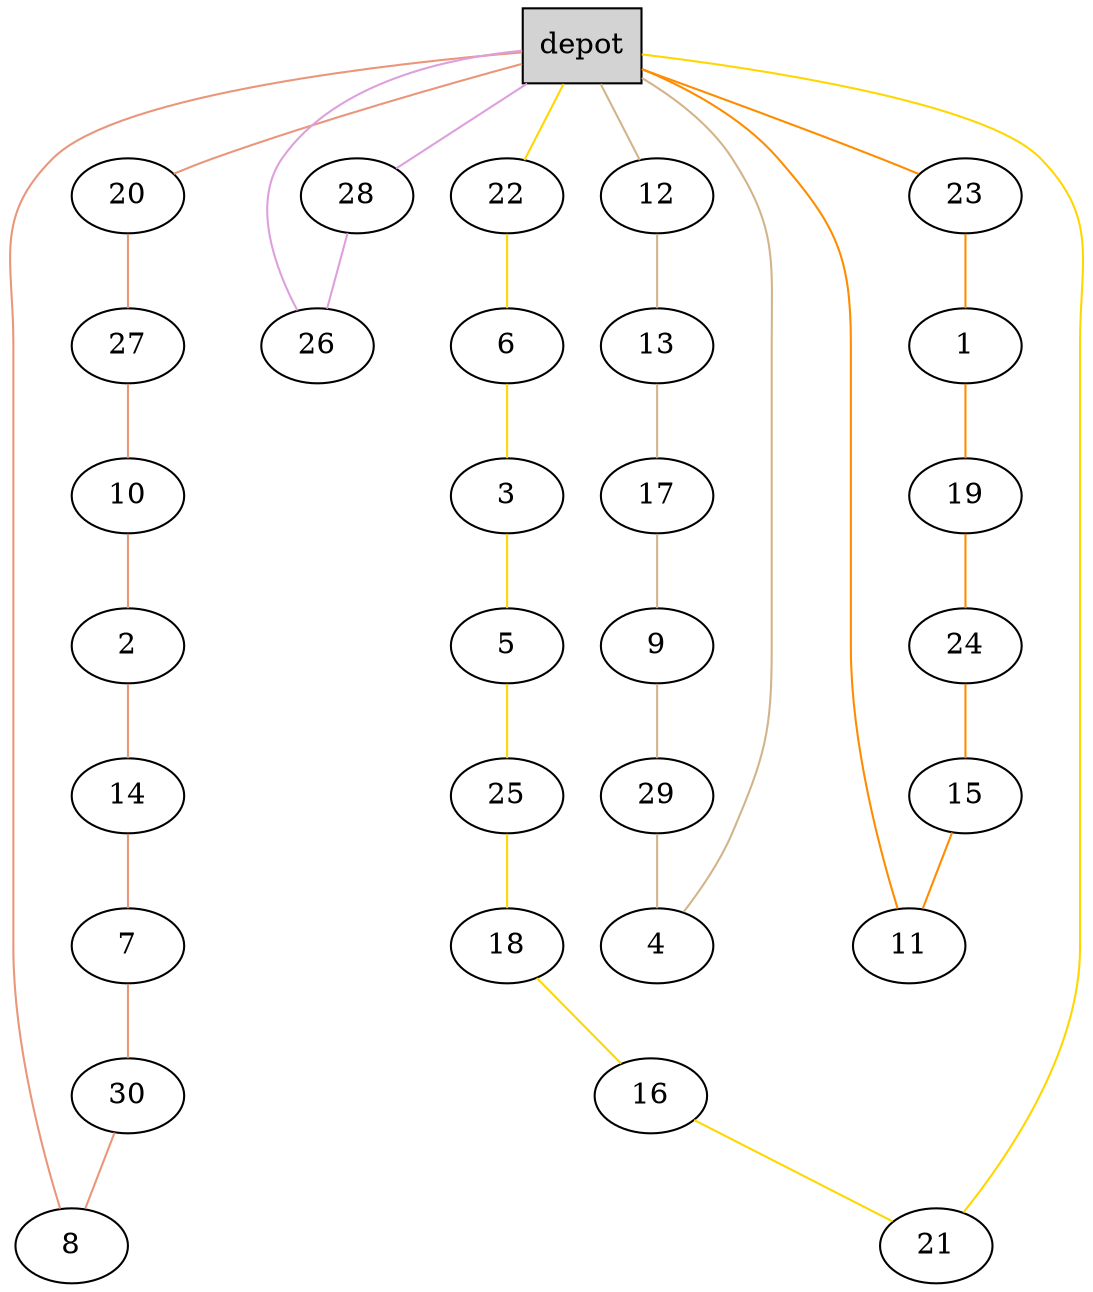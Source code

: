 graph G {
  0[shape = box, label = "depot", style = filled ];
  20[shape = ellipse];
  "0"--"20"[color = darksalmon];
  27[shape = ellipse];
  "20"--"27"[color = darksalmon];
  10[shape = ellipse];
  "27"--"10"[color = darksalmon];
  2[shape = ellipse];
  "10"--"2"[color = darksalmon];
  14[shape = ellipse];
  "2"--"14"[color = darksalmon];
  7[shape = ellipse];
  "14"--"7"[color = darksalmon];
  30[shape = ellipse];
  "7"--"30"[color = darksalmon];
  8[shape = ellipse];
  "30"--"8"[color = darksalmon];
  "8"--"0"[color = darksalmon];
  22[shape = ellipse];
  "0"--"22"[color = gold];
  6[shape = ellipse];
  "22"--"6"[color = gold];
  3[shape = ellipse];
  "6"--"3"[color = gold];
  5[shape = ellipse];
  "3"--"5"[color = gold];
  25[shape = ellipse];
  "5"--"25"[color = gold];
  18[shape = ellipse];
  "25"--"18"[color = gold];
  16[shape = ellipse];
  "18"--"16"[color = gold];
  21[shape = ellipse];
  "16"--"21"[color = gold];
  "21"--"0"[color = gold];
  28[shape = ellipse];
  "0"--"28"[color = plum];
  26[shape = ellipse];
  "28"--"26"[color = plum];
  "26"--"0"[color = plum];
  12[shape = ellipse];
  "0"--"12"[color = tan];
  13[shape = ellipse];
  "12"--"13"[color = tan];
  17[shape = ellipse];
  "13"--"17"[color = tan];
  9[shape = ellipse];
  "17"--"9"[color = tan];
  29[shape = ellipse];
  "9"--"29"[color = tan];
  4[shape = ellipse];
  "29"--"4"[color = tan];
  "4"--"0"[color = tan];
  23[shape = ellipse];
  "0"--"23"[color = darkorange];
  1[shape = ellipse];
  "23"--"1"[color = darkorange];
  19[shape = ellipse];
  "1"--"19"[color = darkorange];
  24[shape = ellipse];
  "19"--"24"[color = darkorange];
  15[shape = ellipse];
  "24"--"15"[color = darkorange];
  11[shape = ellipse];
  "15"--"11"[color = darkorange];
  "11"--"0"[color = darkorange];
}
